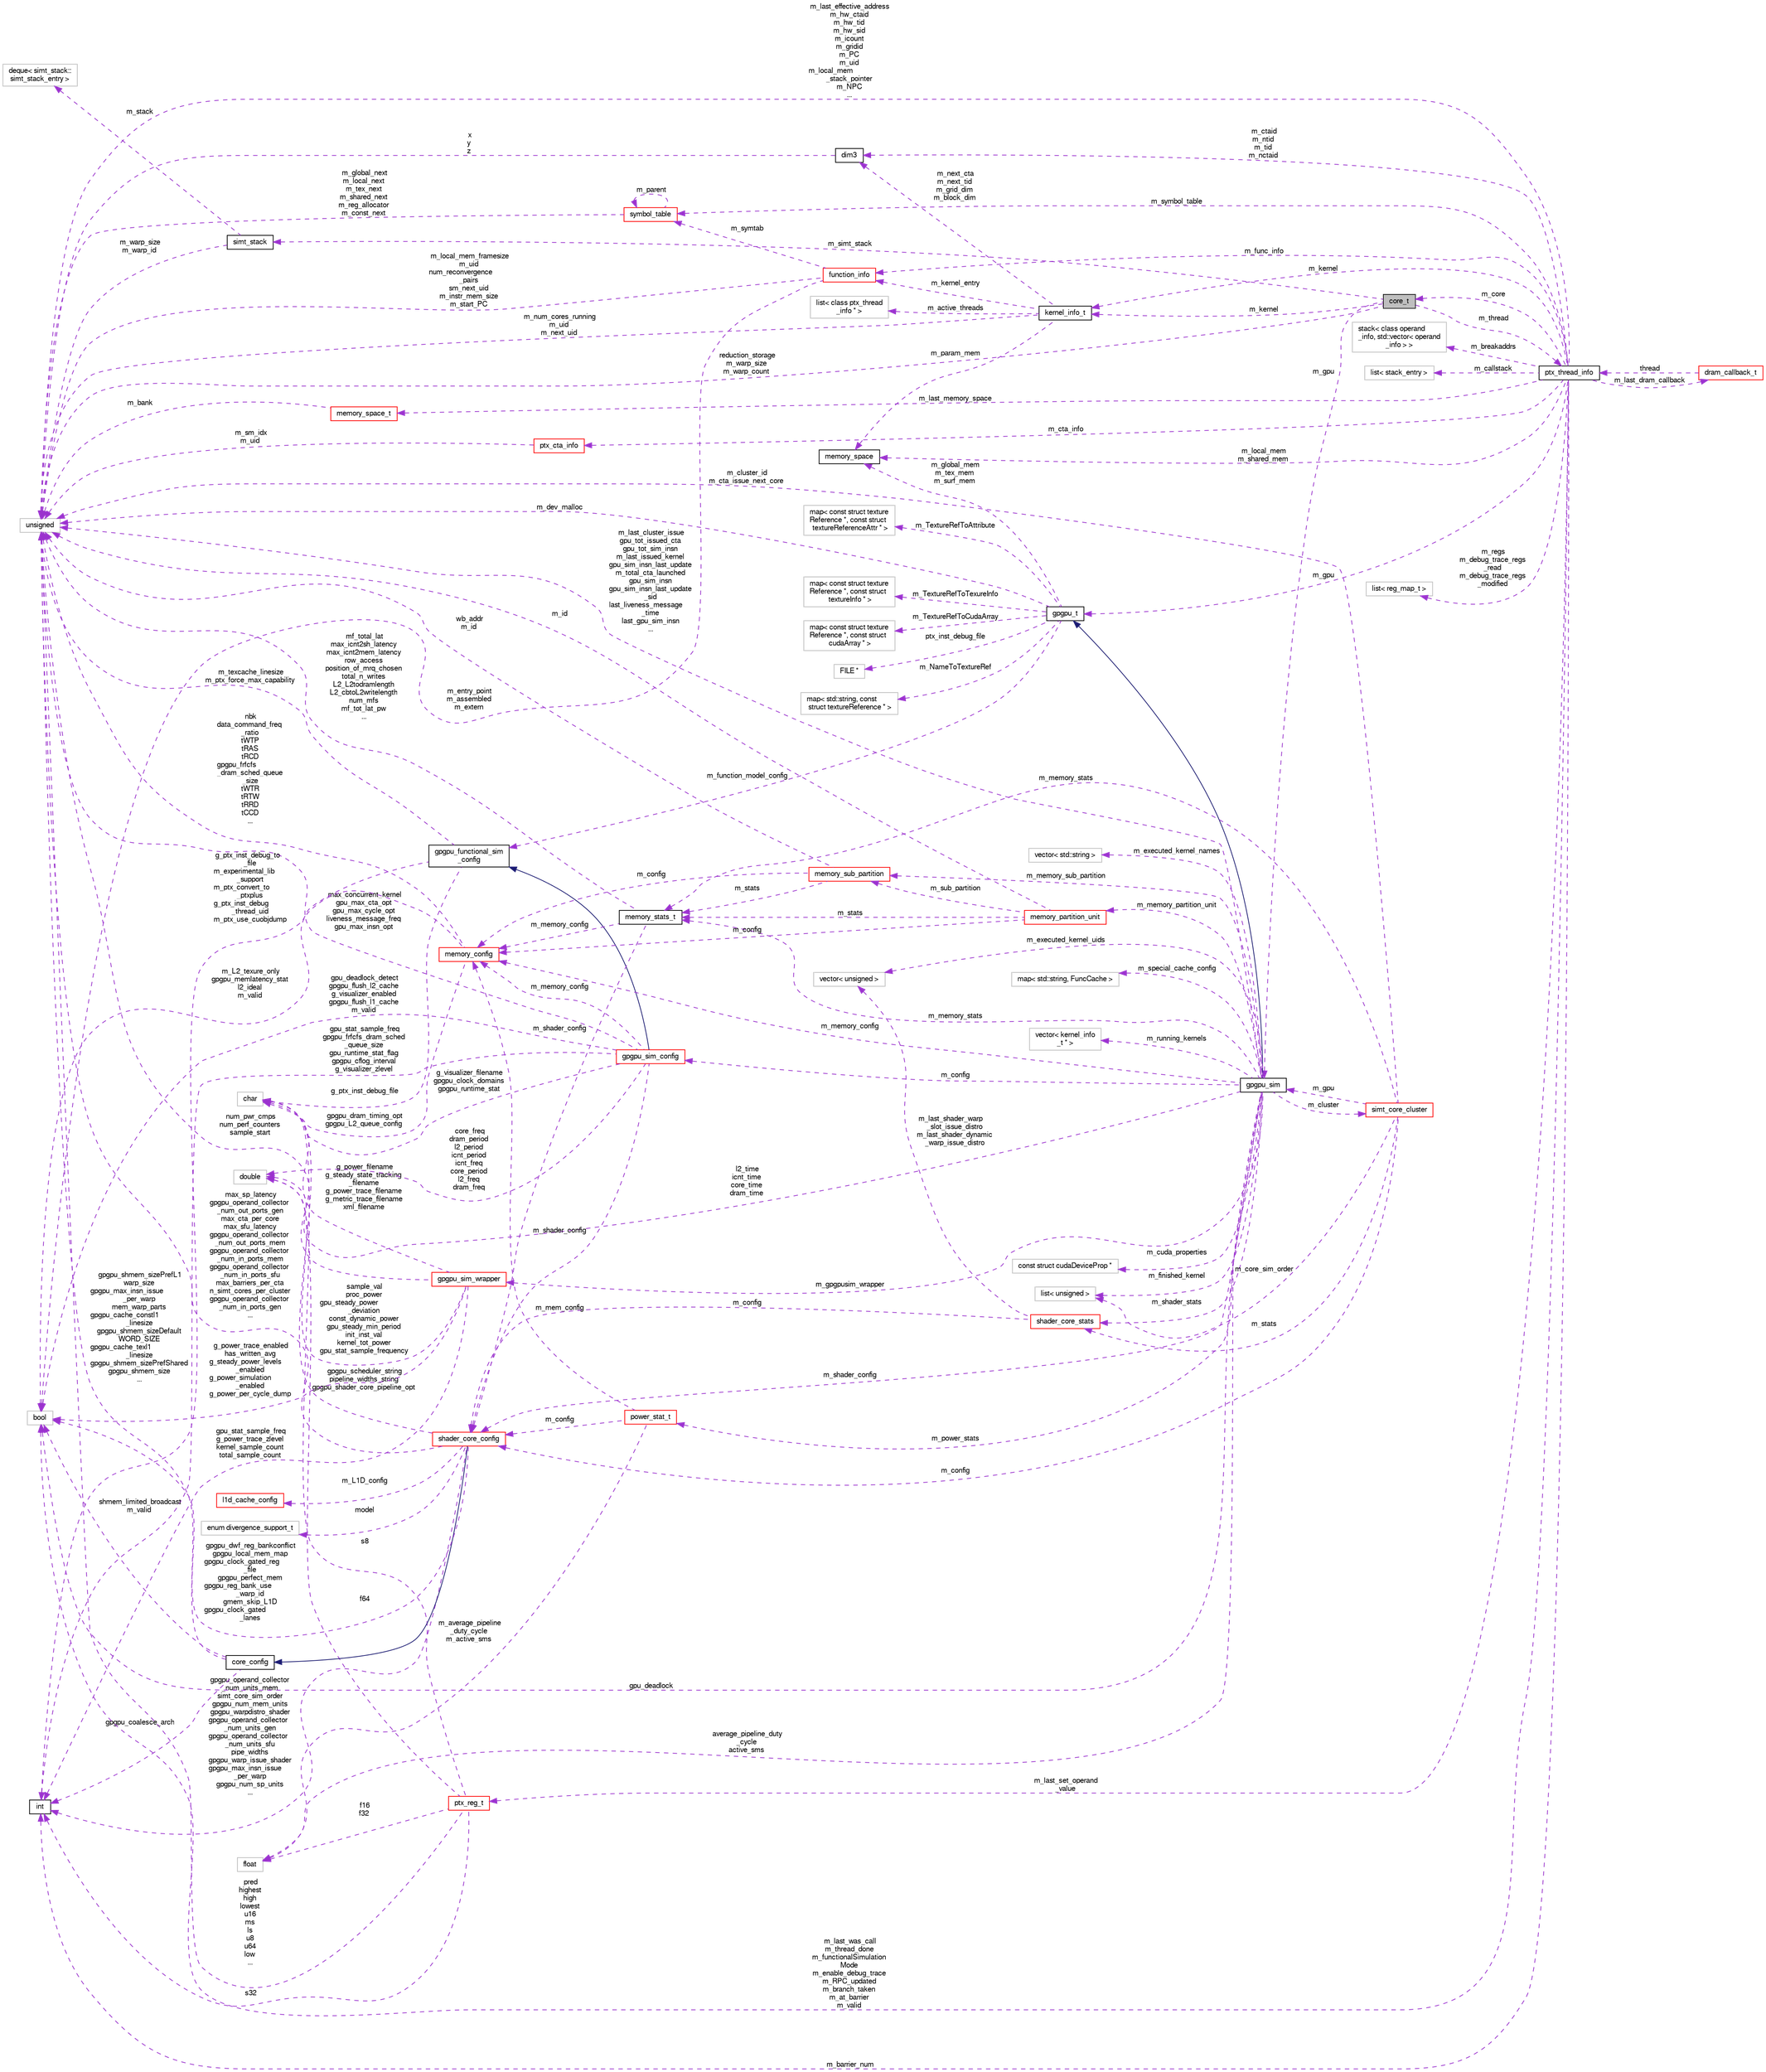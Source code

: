 digraph "core_t"
{
  bgcolor="transparent";
  edge [fontname="FreeSans",fontsize="10",labelfontname="FreeSans",labelfontsize="10"];
  node [fontname="FreeSans",fontsize="10",shape=record];
  rankdir="LR";
  Node3 [label="core_t",height=0.2,width=0.4,color="black", fillcolor="grey75", style="filled", fontcolor="black"];
  Node4 -> Node3 [dir="back",color="darkorchid3",fontsize="10",style="dashed",label=" m_simt_stack" ,fontname="FreeSans"];
  Node4 [label="simt_stack",height=0.2,width=0.4,color="black",URL="$classsimt__stack.html"];
  Node5 -> Node4 [dir="back",color="darkorchid3",fontsize="10",style="dashed",label=" m_stack" ,fontname="FreeSans"];
  Node5 [label="deque\< simt_stack::\lsimt_stack_entry \>",height=0.2,width=0.4,color="grey75"];
  Node6 -> Node4 [dir="back",color="darkorchid3",fontsize="10",style="dashed",label=" m_warp_size\nm_warp_id" ,fontname="FreeSans"];
  Node6 [label="unsigned",height=0.2,width=0.4,color="grey75"];
  Node7 -> Node3 [dir="back",color="darkorchid3",fontsize="10",style="dashed",label=" m_gpu" ,fontname="FreeSans"];
  Node7 [label="gpgpu_sim",height=0.2,width=0.4,color="black",URL="$classgpgpu__sim.html"];
  Node8 -> Node7 [dir="back",color="midnightblue",fontsize="10",style="solid",fontname="FreeSans"];
  Node8 [label="gpgpu_t",height=0.2,width=0.4,color="black",URL="$classgpgpu__t.html"];
  Node9 -> Node8 [dir="back",color="darkorchid3",fontsize="10",style="dashed",label=" m_TextureRefToTexureInfo" ,fontname="FreeSans"];
  Node9 [label="map\< const struct texture\lReference *, const struct\l textureInfo * \>",height=0.2,width=0.4,color="grey75"];
  Node10 -> Node8 [dir="back",color="darkorchid3",fontsize="10",style="dashed",label=" m_TextureRefToCudaArray" ,fontname="FreeSans"];
  Node10 [label="map\< const struct texture\lReference *, const struct\l cudaArray * \>",height=0.2,width=0.4,color="grey75"];
  Node11 -> Node8 [dir="back",color="darkorchid3",fontsize="10",style="dashed",label=" ptx_inst_debug_file" ,fontname="FreeSans"];
  Node11 [label="FILE *",height=0.2,width=0.4,color="grey75"];
  Node12 -> Node8 [dir="back",color="darkorchid3",fontsize="10",style="dashed",label=" m_NameToTextureRef" ,fontname="FreeSans"];
  Node12 [label="map\< std::string, const\l struct textureReference * \>",height=0.2,width=0.4,color="grey75"];
  Node13 -> Node8 [dir="back",color="darkorchid3",fontsize="10",style="dashed",label=" m_TextureRefToAttribute" ,fontname="FreeSans"];
  Node13 [label="map\< const struct texture\lReference *, const struct\l textureReferenceAttr * \>",height=0.2,width=0.4,color="grey75"];
  Node6 -> Node8 [dir="back",color="darkorchid3",fontsize="10",style="dashed",label=" m_dev_malloc" ,fontname="FreeSans"];
  Node14 -> Node8 [dir="back",color="darkorchid3",fontsize="10",style="dashed",label=" m_global_mem\nm_tex_mem\nm_surf_mem" ,fontname="FreeSans"];
  Node14 [label="memory_space",height=0.2,width=0.4,color="black",URL="$classmemory__space.html"];
  Node15 -> Node8 [dir="back",color="darkorchid3",fontsize="10",style="dashed",label=" m_function_model_config" ,fontname="FreeSans"];
  Node15 [label="gpgpu_functional_sim\l_config",height=0.2,width=0.4,color="black",URL="$classgpgpu__functional__sim__config.html"];
  Node16 -> Node15 [dir="back",color="darkorchid3",fontsize="10",style="dashed",label=" g_ptx_inst_debug_file" ,fontname="FreeSans"];
  Node16 [label="char",height=0.2,width=0.4,color="grey75"];
  Node17 -> Node15 [dir="back",color="darkorchid3",fontsize="10",style="dashed",label=" g_ptx_inst_debug_to\l_file\nm_experimental_lib\l_support\nm_ptx_convert_to\l_ptxplus\ng_ptx_inst_debug\l_thread_uid\nm_ptx_use_cuobjdump" ,fontname="FreeSans"];
  Node17 [label="int",height=0.2,width=0.4,color="black",URL="$classint.html"];
  Node6 -> Node15 [dir="back",color="darkorchid3",fontsize="10",style="dashed",label=" m_texcache_linesize\nm_ptx_force_max_capability" ,fontname="FreeSans"];
  Node18 -> Node7 [dir="back",color="darkorchid3",fontsize="10",style="dashed",label=" l2_time\nicnt_time\ncore_time\ndram_time" ,fontname="FreeSans"];
  Node18 [label="double",height=0.2,width=0.4,color="grey75"];
  Node19 -> Node7 [dir="back",color="darkorchid3",fontsize="10",style="dashed",label=" m_shader_config" ,fontname="FreeSans"];
  Node19 [label="shader_core_config",height=0.2,width=0.4,color="red",URL="$structshader__core__config.html"];
  Node20 -> Node19 [dir="back",color="midnightblue",fontsize="10",style="solid",fontname="FreeSans"];
  Node20 [label="core_config",height=0.2,width=0.4,color="black",URL="$structcore__config.html"];
  Node17 -> Node20 [dir="back",color="darkorchid3",fontsize="10",style="dashed",label=" gpgpu_coalesce_arch" ,fontname="FreeSans"];
  Node21 -> Node20 [dir="back",color="darkorchid3",fontsize="10",style="dashed",label=" shmem_limited_broadcast\nm_valid" ,fontname="FreeSans"];
  Node21 [label="bool",height=0.2,width=0.4,color="grey75"];
  Node6 -> Node20 [dir="back",color="darkorchid3",fontsize="10",style="dashed",label=" gpgpu_shmem_sizePrefL1\nwarp_size\ngpgpu_max_insn_issue\l_per_warp\nmem_warp_parts\ngpgpu_cache_constl1\l_linesize\ngpgpu_shmem_sizeDefault\nWORD_SIZE\ngpgpu_cache_texl1\l_linesize\ngpgpu_shmem_sizePrefShared\ngpgpu_shmem_size\n..." ,fontname="FreeSans"];
  Node22 -> Node19 [dir="back",color="darkorchid3",fontsize="10",style="dashed",label=" m_L1D_config" ,fontname="FreeSans"];
  Node22 [label="l1d_cache_config",height=0.2,width=0.4,color="red",URL="$classl1d__cache__config.html"];
  Node16 -> Node19 [dir="back",color="darkorchid3",fontsize="10",style="dashed",label=" gpgpu_scheduler_string\npipeline_widths_string\ngpgpu_shader_core_pipeline_opt" ,fontname="FreeSans"];
  Node34 -> Node19 [dir="back",color="darkorchid3",fontsize="10",style="dashed",label=" model" ,fontname="FreeSans"];
  Node34 [label="enum divergence_support_t",height=0.2,width=0.4,color="grey75"];
  Node17 -> Node19 [dir="back",color="darkorchid3",fontsize="10",style="dashed",label=" gpgpu_operand_collector\l_num_units_mem\nsimt_core_sim_order\ngpgpu_num_mem_units\ngpgpu_warpdistro_shader\ngpgpu_operand_collector\l_num_units_gen\ngpgpu_operand_collector\l_num_units_sfu\npipe_widths\ngpgpu_warp_issue_shader\ngpgpu_max_insn_issue\l_per_warp\ngpgpu_num_sp_units\n..." ,fontname="FreeSans"];
  Node21 -> Node19 [dir="back",color="darkorchid3",fontsize="10",style="dashed",label=" gpgpu_dwf_reg_bankconflict\ngpgpu_local_mem_map\ngpgpu_clock_gated_reg\l_file\ngpgpu_perfect_mem\ngpgpu_reg_bank_use\l_warp_id\ngmem_skip_L1D\ngpgpu_clock_gated\l_lanes" ,fontname="FreeSans"];
  Node6 -> Node19 [dir="back",color="darkorchid3",fontsize="10",style="dashed",label=" max_sp_latency\ngpgpu_operand_collector\l_num_out_ports_gen\nmax_cta_per_core\nmax_sfu_latency\ngpgpu_operand_collector\l_num_out_ports_mem\ngpgpu_operand_collector\l_num_in_ports_mem\ngpgpu_operand_collector\l_num_in_ports_sfu\nmax_barriers_per_cta\nn_simt_cores_per_cluster\ngpgpu_operand_collector\l_num_in_ports_gen\n..." ,fontname="FreeSans"];
  Node35 -> Node7 [dir="back",color="darkorchid3",fontsize="10",style="dashed",label=" m_cuda_properties" ,fontname="FreeSans"];
  Node35 [label="const struct cudaDeviceProp *",height=0.2,width=0.4,color="grey75"];
  Node36 -> Node7 [dir="back",color="darkorchid3",fontsize="10",style="dashed",label=" m_cluster" ,fontname="FreeSans"];
  Node36 [label="simt_core_cluster",height=0.2,width=0.4,color="red",URL="$classsimt__core__cluster.html"];
  Node19 -> Node36 [dir="back",color="darkorchid3",fontsize="10",style="dashed",label=" m_config" ,fontname="FreeSans"];
  Node37 -> Node36 [dir="back",color="darkorchid3",fontsize="10",style="dashed",label=" m_stats" ,fontname="FreeSans"];
  Node37 [label="shader_core_stats",height=0.2,width=0.4,color="red",URL="$classshader__core__stats.html"];
  Node19 -> Node37 [dir="back",color="darkorchid3",fontsize="10",style="dashed",label=" m_config" ,fontname="FreeSans"];
  Node45 -> Node37 [dir="back",color="darkorchid3",fontsize="10",style="dashed",label=" m_last_shader_warp\l_slot_issue_distro\nm_last_shader_dynamic\l_warp_issue_distro" ,fontname="FreeSans"];
  Node45 [label="vector\< unsigned \>",height=0.2,width=0.4,color="grey75"];
  Node47 -> Node36 [dir="back",color="darkorchid3",fontsize="10",style="dashed",label=" m_memory_stats" ,fontname="FreeSans"];
  Node47 [label="memory_stats_t",height=0.2,width=0.4,color="black",URL="$classmemory__stats__t.html"];
  Node19 -> Node47 [dir="back",color="darkorchid3",fontsize="10",style="dashed",label=" m_shader_config" ,fontname="FreeSans"];
  Node48 -> Node47 [dir="back",color="darkorchid3",fontsize="10",style="dashed",label=" m_memory_config" ,fontname="FreeSans"];
  Node48 [label="memory_config",height=0.2,width=0.4,color="red",URL="$structmemory__config.html"];
  Node16 -> Node48 [dir="back",color="darkorchid3",fontsize="10",style="dashed",label=" gpgpu_dram_timing_opt\ngpgpu_L2_queue_config" ,fontname="FreeSans"];
  Node21 -> Node48 [dir="back",color="darkorchid3",fontsize="10",style="dashed",label=" m_L2_texure_only\ngpgpu_memlatency_stat\nl2_ideal\nm_valid" ,fontname="FreeSans"];
  Node6 -> Node48 [dir="back",color="darkorchid3",fontsize="10",style="dashed",label=" nbk\ndata_command_freq\l_ratio\ntWTP\ntRAS\ntRCD\ngpgpu_frfcfs\l_dram_sched_queue\l_size\ntWTR\ntRTW\ntRRD\ntCCD\n..." ,fontname="FreeSans"];
  Node6 -> Node47 [dir="back",color="darkorchid3",fontsize="10",style="dashed",label=" mf_total_lat\nmax_icnt2sh_latency\nmax_icnt2mem_latency\nrow_access\nposition_of_mrq_chosen\ntotal_n_writes\nL2_L2todramlength\nL2_cbtoL2writelength\nnum_mfs\nmf_tot_lat_pw\n..." ,fontname="FreeSans"];
  Node53 -> Node36 [dir="back",color="darkorchid3",fontsize="10",style="dashed",label=" m_core_sim_order" ,fontname="FreeSans"];
  Node53 [label="list\< unsigned \>",height=0.2,width=0.4,color="grey75"];
  Node7 -> Node36 [dir="back",color="darkorchid3",fontsize="10",style="dashed",label=" m_gpu" ,fontname="FreeSans"];
  Node6 -> Node36 [dir="back",color="darkorchid3",fontsize="10",style="dashed",label=" m_cluster_id\nm_cta_issue_next_core" ,fontname="FreeSans"];
  Node45 -> Node7 [dir="back",color="darkorchid3",fontsize="10",style="dashed",label=" m_executed_kernel_uids" ,fontname="FreeSans"];
  Node139 -> Node7 [dir="back",color="darkorchid3",fontsize="10",style="dashed",label=" m_executed_kernel_names" ,fontname="FreeSans"];
  Node139 [label="vector\< std::string \>",height=0.2,width=0.4,color="grey75"];
  Node39 -> Node7 [dir="back",color="darkorchid3",fontsize="10",style="dashed",label=" average_pipeline_duty\l_cycle\nactive_sms" ,fontname="FreeSans"];
  Node39 [label="float",height=0.2,width=0.4,color="grey75"];
  Node37 -> Node7 [dir="back",color="darkorchid3",fontsize="10",style="dashed",label=" m_shader_stats" ,fontname="FreeSans"];
  Node48 -> Node7 [dir="back",color="darkorchid3",fontsize="10",style="dashed",label=" m_memory_config" ,fontname="FreeSans"];
  Node140 -> Node7 [dir="back",color="darkorchid3",fontsize="10",style="dashed",label=" m_memory_partition_unit" ,fontname="FreeSans"];
  Node140 [label="memory_partition_unit",height=0.2,width=0.4,color="red",URL="$classmemory__partition__unit.html"];
  Node48 -> Node140 [dir="back",color="darkorchid3",fontsize="10",style="dashed",label=" m_config" ,fontname="FreeSans"];
  Node47 -> Node140 [dir="back",color="darkorchid3",fontsize="10",style="dashed",label=" m_stats" ,fontname="FreeSans"];
  Node6 -> Node140 [dir="back",color="darkorchid3",fontsize="10",style="dashed",label=" m_id" ,fontname="FreeSans"];
  Node161 -> Node140 [dir="back",color="darkorchid3",fontsize="10",style="dashed",label=" m_sub_partition" ,fontname="FreeSans"];
  Node161 [label="memory_sub_partition",height=0.2,width=0.4,color="red",URL="$classmemory__sub__partition.html"];
  Node48 -> Node161 [dir="back",color="darkorchid3",fontsize="10",style="dashed",label=" m_config" ,fontname="FreeSans"];
  Node47 -> Node161 [dir="back",color="darkorchid3",fontsize="10",style="dashed",label=" m_stats" ,fontname="FreeSans"];
  Node6 -> Node161 [dir="back",color="darkorchid3",fontsize="10",style="dashed",label=" wb_addr\nm_id" ,fontname="FreeSans"];
  Node167 -> Node7 [dir="back",color="darkorchid3",fontsize="10",style="dashed",label=" m_power_stats" ,fontname="FreeSans"];
  Node167 [label="power_stat_t",height=0.2,width=0.4,color="red",URL="$classpower__stat__t.html"];
  Node19 -> Node167 [dir="back",color="darkorchid3",fontsize="10",style="dashed",label=" m_config" ,fontname="FreeSans"];
  Node39 -> Node167 [dir="back",color="darkorchid3",fontsize="10",style="dashed",label=" m_average_pipeline\l_duty_cycle\nm_active_sms" ,fontname="FreeSans"];
  Node48 -> Node167 [dir="back",color="darkorchid3",fontsize="10",style="dashed",label=" m_mem_config" ,fontname="FreeSans"];
  Node47 -> Node7 [dir="back",color="darkorchid3",fontsize="10",style="dashed",label=" m_memory_stats" ,fontname="FreeSans"];
  Node21 -> Node7 [dir="back",color="darkorchid3",fontsize="10",style="dashed",label=" gpu_deadlock" ,fontname="FreeSans"];
  Node53 -> Node7 [dir="back",color="darkorchid3",fontsize="10",style="dashed",label=" m_finished_kernel" ,fontname="FreeSans"];
  Node172 -> Node7 [dir="back",color="darkorchid3",fontsize="10",style="dashed",label=" m_config" ,fontname="FreeSans"];
  Node172 [label="gpgpu_sim_config",height=0.2,width=0.4,color="red",URL="$classgpgpu__sim__config.html"];
  Node15 -> Node172 [dir="back",color="midnightblue",fontsize="10",style="solid",fontname="FreeSans"];
  Node18 -> Node172 [dir="back",color="darkorchid3",fontsize="10",style="dashed",label=" core_freq\ndram_period\nl2_period\nicnt_period\nicnt_freq\ncore_period\nl2_freq\ndram_freq" ,fontname="FreeSans"];
  Node19 -> Node172 [dir="back",color="darkorchid3",fontsize="10",style="dashed",label=" m_shader_config" ,fontname="FreeSans"];
  Node16 -> Node172 [dir="back",color="darkorchid3",fontsize="10",style="dashed",label=" g_visualizer_filename\ngpgpu_clock_domains\ngpgpu_runtime_stat" ,fontname="FreeSans"];
  Node48 -> Node172 [dir="back",color="darkorchid3",fontsize="10",style="dashed",label=" m_memory_config" ,fontname="FreeSans"];
  Node17 -> Node172 [dir="back",color="darkorchid3",fontsize="10",style="dashed",label=" gpu_stat_sample_freq\ngpgpu_frfcfs_dram_sched\l_queue_size\ngpu_runtime_stat_flag\ngpgpu_cflog_interval\ng_visualizer_zlevel" ,fontname="FreeSans"];
  Node21 -> Node172 [dir="back",color="darkorchid3",fontsize="10",style="dashed",label=" gpu_deadlock_detect\ngpgpu_flush_l2_cache\ng_visualizer_enabled\ngpgpu_flush_l1_cache\nm_valid" ,fontname="FreeSans"];
  Node6 -> Node172 [dir="back",color="darkorchid3",fontsize="10",style="dashed",label=" max_concurrent_kernel\ngpu_max_cta_opt\ngpu_max_cycle_opt\nliveness_message_freq\ngpu_max_insn_opt" ,fontname="FreeSans"];
  Node6 -> Node7 [dir="back",color="darkorchid3",fontsize="10",style="dashed",label=" m_last_cluster_issue\ngpu_tot_issued_cta\ngpu_tot_sim_insn\nm_last_issued_kernel\ngpu_sim_insn_last_update\nm_total_cta_launched\ngpu_sim_insn\ngpu_sim_insn_last_update\l_sid\nlast_liveness_message\l_time\nlast_gpu_sim_insn\n..." ,fontname="FreeSans"];
  Node174 -> Node7 [dir="back",color="darkorchid3",fontsize="10",style="dashed",label=" m_special_cache_config" ,fontname="FreeSans"];
  Node174 [label="map\< std::string, FuncCache \>",height=0.2,width=0.4,color="grey75"];
  Node175 -> Node7 [dir="back",color="darkorchid3",fontsize="10",style="dashed",label=" m_gpgpusim_wrapper" ,fontname="FreeSans"];
  Node175 [label="gpgpu_sim_wrapper",height=0.2,width=0.4,color="red",URL="$classgpgpu__sim__wrapper.html"];
  Node18 -> Node175 [dir="back",color="darkorchid3",fontsize="10",style="dashed",label=" sample_val\nproc_power\ngpu_steady_power\l_deviation\nconst_dynamic_power\ngpu_steady_min_period\ninit_inst_val\nkernel_tot_power\ngpu_stat_sample_frequency" ,fontname="FreeSans"];
  Node16 -> Node175 [dir="back",color="darkorchid3",fontsize="10",style="dashed",label=" g_power_filename\ng_steady_state_tracking\l_filename\ng_power_trace_filename\ng_metric_trace_filename\nxml_filename" ,fontname="FreeSans"];
  Node17 -> Node175 [dir="back",color="darkorchid3",fontsize="10",style="dashed",label=" gpu_stat_sample_freq\ng_power_trace_zlevel\nkernel_sample_count\ntotal_sample_count" ,fontname="FreeSans"];
  Node21 -> Node175 [dir="back",color="darkorchid3",fontsize="10",style="dashed",label=" g_power_trace_enabled\nhas_written_avg\ng_steady_power_levels\l_enabled\ng_power_simulation\l_enabled\ng_power_per_cycle_dump" ,fontname="FreeSans"];
  Node6 -> Node175 [dir="back",color="darkorchid3",fontsize="10",style="dashed",label=" num_pwr_cmps\nnum_perf_counters\nsample_start" ,fontname="FreeSans"];
  Node239 -> Node7 [dir="back",color="darkorchid3",fontsize="10",style="dashed",label=" m_running_kernels" ,fontname="FreeSans"];
  Node239 [label="vector\< kernel_info\l_t * \>",height=0.2,width=0.4,color="grey75"];
  Node161 -> Node7 [dir="back",color="darkorchid3",fontsize="10",style="dashed",label=" m_memory_sub_partition" ,fontname="FreeSans"];
  Node6 -> Node3 [dir="back",color="darkorchid3",fontsize="10",style="dashed",label=" reduction_storage\nm_warp_size\nm_warp_count" ,fontname="FreeSans"];
  Node240 -> Node3 [dir="back",color="darkorchid3",fontsize="10",style="dashed",label=" m_thread" ,fontname="FreeSans"];
  Node240 [label="ptx_thread_info",height=0.2,width=0.4,color="black",URL="$classptx__thread__info.html"];
  Node241 -> Node240 [dir="back",color="darkorchid3",fontsize="10",style="dashed",label=" m_breakaddrs" ,fontname="FreeSans"];
  Node241 [label="stack\< class operand\l_info, std::vector\< operand\l_info \> \>",height=0.2,width=0.4,color="grey75"];
  Node242 -> Node240 [dir="back",color="darkorchid3",fontsize="10",style="dashed",label=" m_callstack" ,fontname="FreeSans"];
  Node242 [label="list\< stack_entry \>",height=0.2,width=0.4,color="grey75"];
  Node243 -> Node240 [dir="back",color="darkorchid3",fontsize="10",style="dashed",label=" m_symbol_table" ,fontname="FreeSans"];
  Node243 [label="symbol_table",height=0.2,width=0.4,color="red",URL="$classsymbol__table.html"];
  Node243 -> Node243 [dir="back",color="darkorchid3",fontsize="10",style="dashed",label=" m_parent" ,fontname="FreeSans"];
  Node6 -> Node243 [dir="back",color="darkorchid3",fontsize="10",style="dashed",label=" m_global_next\nm_local_next\nm_tex_next\nm_shared_next\nm_reg_allocator\nm_const_next" ,fontname="FreeSans"];
  Node3 -> Node240 [dir="back",color="darkorchid3",fontsize="10",style="dashed",label=" m_core" ,fontname="FreeSans"];
  Node250 -> Node240 [dir="back",color="darkorchid3",fontsize="10",style="dashed",label=" m_last_set_operand\l_value" ,fontname="FreeSans"];
  Node250 [label="ptx_reg_t",height=0.2,width=0.4,color="red",URL="$unionptx__reg__t.html"];
  Node18 -> Node250 [dir="back",color="darkorchid3",fontsize="10",style="dashed",label=" f64" ,fontname="FreeSans"];
  Node39 -> Node250 [dir="back",color="darkorchid3",fontsize="10",style="dashed",label=" f16\nf32" ,fontname="FreeSans"];
  Node16 -> Node250 [dir="back",color="darkorchid3",fontsize="10",style="dashed",label=" s8" ,fontname="FreeSans"];
  Node17 -> Node250 [dir="back",color="darkorchid3",fontsize="10",style="dashed",label=" s32" ,fontname="FreeSans"];
  Node6 -> Node250 [dir="back",color="darkorchid3",fontsize="10",style="dashed",label=" pred\nhighest\nhigh\nlowest\nu16\nms\nls\nu8\nu64\nlow\n..." ,fontname="FreeSans"];
  Node87 -> Node240 [dir="back",color="darkorchid3",fontsize="10",style="dashed",label=" m_last_memory_space" ,fontname="FreeSans"];
  Node87 [label="memory_space_t",height=0.2,width=0.4,color="red",URL="$classmemory__space__t.html"];
  Node6 -> Node87 [dir="back",color="darkorchid3",fontsize="10",style="dashed",label=" m_bank" ,fontname="FreeSans"];
  Node17 -> Node240 [dir="back",color="darkorchid3",fontsize="10",style="dashed",label=" m_barrier_num" ,fontname="FreeSans"];
  Node21 -> Node240 [dir="back",color="darkorchid3",fontsize="10",style="dashed",label=" m_last_was_call\nm_thread_done\nm_functionalSimulation\lMode\nm_enable_debug_trace\nm_RPC_updated\nm_branch_taken\nm_at_barrier\nm_valid" ,fontname="FreeSans"];
  Node255 -> Node240 [dir="back",color="darkorchid3",fontsize="10",style="dashed",label=" m_func_info" ,fontname="FreeSans"];
  Node255 [label="function_info",height=0.2,width=0.4,color="red",URL="$classfunction__info.html"];
  Node243 -> Node255 [dir="back",color="darkorchid3",fontsize="10",style="dashed",label=" m_symtab" ,fontname="FreeSans"];
  Node21 -> Node255 [dir="back",color="darkorchid3",fontsize="10",style="dashed",label=" m_entry_point\nm_assembled\nm_extern" ,fontname="FreeSans"];
  Node6 -> Node255 [dir="back",color="darkorchid3",fontsize="10",style="dashed",label=" m_local_mem_framesize\nm_uid\nnum_reconvergence\l_pairs\nsm_next_uid\nm_instr_mem_size\nm_start_PC" ,fontname="FreeSans"];
  Node8 -> Node240 [dir="back",color="darkorchid3",fontsize="10",style="dashed",label=" m_gpu" ,fontname="FreeSans"];
  Node278 -> Node240 [dir="back",color="darkorchid3",fontsize="10",style="dashed",label=" m_regs\nm_debug_trace_regs\l_read\nm_debug_trace_regs\l_modified" ,fontname="FreeSans"];
  Node278 [label="list\< reg_map_t \>",height=0.2,width=0.4,color="grey75"];
  Node6 -> Node240 [dir="back",color="darkorchid3",fontsize="10",style="dashed",label=" m_last_effective_address\nm_hw_ctaid\nm_hw_tid\nm_hw_sid\nm_icount\nm_gridid\nm_PC\nm_uid\nm_local_mem\l_stack_pointer\nm_NPC\n..." ,fontname="FreeSans"];
  Node279 -> Node240 [dir="back",color="darkorchid3",fontsize="10",style="dashed",label=" m_ctaid\nm_ntid\nm_tid\nm_nctaid" ,fontname="FreeSans"];
  Node279 [label="dim3",height=0.2,width=0.4,color="black",URL="$structdim3.html"];
  Node6 -> Node279 [dir="back",color="darkorchid3",fontsize="10",style="dashed",label=" x\ny\nz" ,fontname="FreeSans"];
  Node14 -> Node240 [dir="back",color="darkorchid3",fontsize="10",style="dashed",label=" m_local_mem\nm_shared_mem" ,fontname="FreeSans"];
  Node280 -> Node240 [dir="back",color="darkorchid3",fontsize="10",style="dashed",label=" m_kernel" ,fontname="FreeSans"];
  Node280 [label="kernel_info_t",height=0.2,width=0.4,color="black",URL="$classkernel__info__t.html"];
  Node281 -> Node280 [dir="back",color="darkorchid3",fontsize="10",style="dashed",label=" m_active_threads" ,fontname="FreeSans"];
  Node281 [label="list\< class ptx_thread\l_info * \>",height=0.2,width=0.4,color="grey75"];
  Node255 -> Node280 [dir="back",color="darkorchid3",fontsize="10",style="dashed",label=" m_kernel_entry" ,fontname="FreeSans"];
  Node6 -> Node280 [dir="back",color="darkorchid3",fontsize="10",style="dashed",label=" m_num_cores_running\nm_uid\nm_next_uid" ,fontname="FreeSans"];
  Node14 -> Node280 [dir="back",color="darkorchid3",fontsize="10",style="dashed",label=" m_param_mem" ,fontname="FreeSans"];
  Node279 -> Node280 [dir="back",color="darkorchid3",fontsize="10",style="dashed",label=" m_next_cta\nm_next_tid\nm_grid_dim\nm_block_dim" ,fontname="FreeSans"];
  Node282 -> Node240 [dir="back",color="darkorchid3",fontsize="10",style="dashed",label=" m_cta_info" ,fontname="FreeSans"];
  Node282 [label="ptx_cta_info",height=0.2,width=0.4,color="red",URL="$classptx__cta__info.html"];
  Node6 -> Node282 [dir="back",color="darkorchid3",fontsize="10",style="dashed",label=" m_sm_idx\nm_uid" ,fontname="FreeSans"];
  Node284 -> Node240 [dir="back",color="darkorchid3",fontsize="10",style="dashed",label=" m_last_dram_callback" ,fontname="FreeSans"];
  Node284 [label="dram_callback_t",height=0.2,width=0.4,color="red",URL="$structdram__callback__t.html"];
  Node240 -> Node284 [dir="back",color="darkorchid3",fontsize="10",style="dashed",label=" thread" ,fontname="FreeSans"];
  Node280 -> Node3 [dir="back",color="darkorchid3",fontsize="10",style="dashed",label=" m_kernel" ,fontname="FreeSans"];
}
